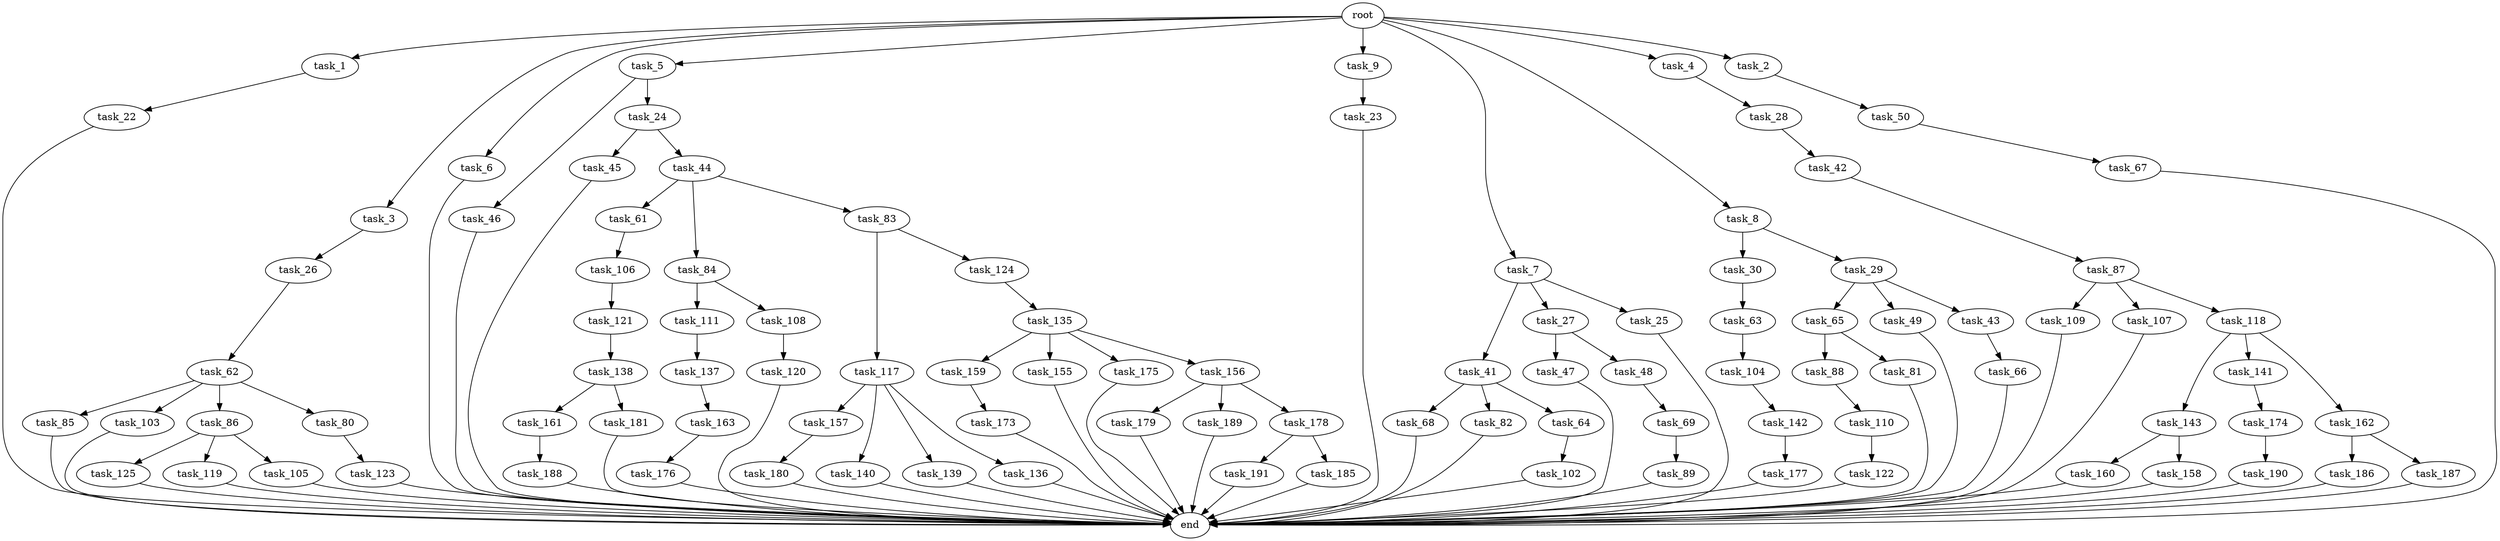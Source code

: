 digraph G {
  task_110 [size="309237645312.000000"];
  task_180 [size="77309411328.000000"];
  task_47 [size="420906795008.000000"];
  task_62 [size="858993459200.000000"];
  task_157 [size="34359738368.000000"];
  task_41 [size="309237645312.000000"];
  task_106 [size="309237645312.000000"];
  task_177 [size="309237645312.000000"];
  task_22 [size="34359738368.000000"];
  task_102 [size="214748364800.000000"];
  task_159 [size="420906795008.000000"];
  task_123 [size="77309411328.000000"];
  task_30 [size="695784701952.000000"];
  task_111 [size="549755813888.000000"];
  end [size="0.000000"];
  task_27 [size="309237645312.000000"];
  task_125 [size="858993459200.000000"];
  task_104 [size="549755813888.000000"];
  task_138 [size="549755813888.000000"];
  task_143 [size="34359738368.000000"];
  task_122 [size="77309411328.000000"];
  task_1 [size="1024.000000"];
  task_66 [size="420906795008.000000"];
  task_61 [size="420906795008.000000"];
  task_173 [size="695784701952.000000"];
  task_3 [size="1024.000000"];
  task_6 [size="1024.000000"];
  task_161 [size="77309411328.000000"];
  task_119 [size="858993459200.000000"];
  task_85 [size="77309411328.000000"];
  task_160 [size="420906795008.000000"];
  task_26 [size="858993459200.000000"];
  task_5 [size="1024.000000"];
  task_141 [size="34359738368.000000"];
  task_25 [size="309237645312.000000"];
  task_46 [size="214748364800.000000"];
  task_188 [size="309237645312.000000"];
  task_162 [size="34359738368.000000"];
  task_9 [size="1024.000000"];
  task_68 [size="420906795008.000000"];
  task_67 [size="420906795008.000000"];
  task_29 [size="695784701952.000000"];
  task_176 [size="420906795008.000000"];
  task_179 [size="695784701952.000000"];
  task_82 [size="420906795008.000000"];
  task_89 [size="695784701952.000000"];
  task_109 [size="549755813888.000000"];
  task_64 [size="420906795008.000000"];
  task_65 [size="34359738368.000000"];
  task_140 [size="34359738368.000000"];
  task_191 [size="77309411328.000000"];
  task_108 [size="549755813888.000000"];
  task_103 [size="77309411328.000000"];
  task_120 [size="309237645312.000000"];
  task_45 [size="214748364800.000000"];
  task_155 [size="420906795008.000000"];
  task_42 [size="214748364800.000000"];
  task_69 [size="420906795008.000000"];
  task_139 [size="34359738368.000000"];
  task_186 [size="695784701952.000000"];
  task_121 [size="137438953472.000000"];
  task_135 [size="34359738368.000000"];
  task_84 [size="420906795008.000000"];
  task_175 [size="420906795008.000000"];
  task_117 [size="309237645312.000000"];
  task_137 [size="137438953472.000000"];
  task_189 [size="695784701952.000000"];
  task_158 [size="420906795008.000000"];
  task_187 [size="695784701952.000000"];
  task_107 [size="549755813888.000000"];
  task_88 [size="34359738368.000000"];
  task_83 [size="420906795008.000000"];
  task_7 [size="1024.000000"];
  task_136 [size="34359738368.000000"];
  task_50 [size="137438953472.000000"];
  task_48 [size="420906795008.000000"];
  task_24 [size="214748364800.000000"];
  task_118 [size="549755813888.000000"];
  task_142 [size="858993459200.000000"];
  task_28 [size="214748364800.000000"];
  root [size="0.000000"];
  task_49 [size="34359738368.000000"];
  task_124 [size="309237645312.000000"];
  task_23 [size="858993459200.000000"];
  task_81 [size="34359738368.000000"];
  task_8 [size="1024.000000"];
  task_156 [size="420906795008.000000"];
  task_44 [size="214748364800.000000"];
  task_163 [size="214748364800.000000"];
  task_181 [size="77309411328.000000"];
  task_87 [size="77309411328.000000"];
  task_178 [size="695784701952.000000"];
  task_105 [size="858993459200.000000"];
  task_4 [size="1024.000000"];
  task_174 [size="137438953472.000000"];
  task_63 [size="137438953472.000000"];
  task_190 [size="34359738368.000000"];
  task_185 [size="77309411328.000000"];
  task_86 [size="77309411328.000000"];
  task_2 [size="1024.000000"];
  task_80 [size="77309411328.000000"];
  task_43 [size="34359738368.000000"];

  task_110 -> task_122 [size="75497472.000000"];
  task_180 -> end [size="1.000000"];
  task_47 -> end [size="1.000000"];
  task_62 -> task_103 [size="75497472.000000"];
  task_62 -> task_80 [size="75497472.000000"];
  task_62 -> task_85 [size="75497472.000000"];
  task_62 -> task_86 [size="75497472.000000"];
  task_157 -> task_180 [size="75497472.000000"];
  task_41 -> task_64 [size="411041792.000000"];
  task_41 -> task_68 [size="411041792.000000"];
  task_41 -> task_82 [size="411041792.000000"];
  task_106 -> task_121 [size="134217728.000000"];
  task_177 -> end [size="1.000000"];
  task_22 -> end [size="1.000000"];
  task_102 -> end [size="1.000000"];
  task_159 -> task_173 [size="679477248.000000"];
  task_123 -> end [size="1.000000"];
  task_30 -> task_63 [size="134217728.000000"];
  task_111 -> task_137 [size="134217728.000000"];
  task_27 -> task_48 [size="411041792.000000"];
  task_27 -> task_47 [size="411041792.000000"];
  task_125 -> end [size="1.000000"];
  task_104 -> task_142 [size="838860800.000000"];
  task_138 -> task_161 [size="75497472.000000"];
  task_138 -> task_181 [size="75497472.000000"];
  task_143 -> task_158 [size="411041792.000000"];
  task_143 -> task_160 [size="411041792.000000"];
  task_122 -> end [size="1.000000"];
  task_1 -> task_22 [size="33554432.000000"];
  task_66 -> end [size="1.000000"];
  task_61 -> task_106 [size="301989888.000000"];
  task_173 -> end [size="1.000000"];
  task_3 -> task_26 [size="838860800.000000"];
  task_6 -> end [size="1.000000"];
  task_161 -> task_188 [size="301989888.000000"];
  task_119 -> end [size="1.000000"];
  task_85 -> end [size="1.000000"];
  task_160 -> end [size="1.000000"];
  task_26 -> task_62 [size="838860800.000000"];
  task_5 -> task_24 [size="209715200.000000"];
  task_5 -> task_46 [size="209715200.000000"];
  task_141 -> task_174 [size="134217728.000000"];
  task_25 -> end [size="1.000000"];
  task_46 -> end [size="1.000000"];
  task_188 -> end [size="1.000000"];
  task_162 -> task_187 [size="679477248.000000"];
  task_162 -> task_186 [size="679477248.000000"];
  task_9 -> task_23 [size="838860800.000000"];
  task_68 -> end [size="1.000000"];
  task_67 -> end [size="1.000000"];
  task_29 -> task_43 [size="33554432.000000"];
  task_29 -> task_49 [size="33554432.000000"];
  task_29 -> task_65 [size="33554432.000000"];
  task_176 -> end [size="1.000000"];
  task_179 -> end [size="1.000000"];
  task_82 -> end [size="1.000000"];
  task_89 -> end [size="1.000000"];
  task_109 -> end [size="1.000000"];
  task_64 -> task_102 [size="209715200.000000"];
  task_65 -> task_88 [size="33554432.000000"];
  task_65 -> task_81 [size="33554432.000000"];
  task_140 -> end [size="1.000000"];
  task_191 -> end [size="1.000000"];
  task_108 -> task_120 [size="301989888.000000"];
  task_103 -> end [size="1.000000"];
  task_120 -> end [size="1.000000"];
  task_45 -> end [size="1.000000"];
  task_155 -> end [size="1.000000"];
  task_42 -> task_87 [size="75497472.000000"];
  task_69 -> task_89 [size="679477248.000000"];
  task_139 -> end [size="1.000000"];
  task_186 -> end [size="1.000000"];
  task_121 -> task_138 [size="536870912.000000"];
  task_135 -> task_156 [size="411041792.000000"];
  task_135 -> task_155 [size="411041792.000000"];
  task_135 -> task_159 [size="411041792.000000"];
  task_135 -> task_175 [size="411041792.000000"];
  task_84 -> task_111 [size="536870912.000000"];
  task_84 -> task_108 [size="536870912.000000"];
  task_175 -> end [size="1.000000"];
  task_117 -> task_136 [size="33554432.000000"];
  task_117 -> task_139 [size="33554432.000000"];
  task_117 -> task_140 [size="33554432.000000"];
  task_117 -> task_157 [size="33554432.000000"];
  task_137 -> task_163 [size="209715200.000000"];
  task_189 -> end [size="1.000000"];
  task_158 -> end [size="1.000000"];
  task_187 -> end [size="1.000000"];
  task_107 -> end [size="1.000000"];
  task_88 -> task_110 [size="301989888.000000"];
  task_83 -> task_117 [size="301989888.000000"];
  task_83 -> task_124 [size="301989888.000000"];
  task_7 -> task_27 [size="301989888.000000"];
  task_7 -> task_41 [size="301989888.000000"];
  task_7 -> task_25 [size="301989888.000000"];
  task_136 -> end [size="1.000000"];
  task_50 -> task_67 [size="411041792.000000"];
  task_48 -> task_69 [size="411041792.000000"];
  task_24 -> task_45 [size="209715200.000000"];
  task_24 -> task_44 [size="209715200.000000"];
  task_118 -> task_143 [size="33554432.000000"];
  task_118 -> task_141 [size="33554432.000000"];
  task_118 -> task_162 [size="33554432.000000"];
  task_142 -> task_177 [size="301989888.000000"];
  task_28 -> task_42 [size="209715200.000000"];
  root -> task_9 [size="1.000000"];
  root -> task_5 [size="1.000000"];
  root -> task_7 [size="1.000000"];
  root -> task_2 [size="1.000000"];
  root -> task_1 [size="1.000000"];
  root -> task_8 [size="1.000000"];
  root -> task_4 [size="1.000000"];
  root -> task_3 [size="1.000000"];
  root -> task_6 [size="1.000000"];
  task_49 -> end [size="1.000000"];
  task_124 -> task_135 [size="33554432.000000"];
  task_23 -> end [size="1.000000"];
  task_81 -> end [size="1.000000"];
  task_8 -> task_30 [size="679477248.000000"];
  task_8 -> task_29 [size="679477248.000000"];
  task_156 -> task_189 [size="679477248.000000"];
  task_156 -> task_178 [size="679477248.000000"];
  task_156 -> task_179 [size="679477248.000000"];
  task_44 -> task_83 [size="411041792.000000"];
  task_44 -> task_61 [size="411041792.000000"];
  task_44 -> task_84 [size="411041792.000000"];
  task_163 -> task_176 [size="411041792.000000"];
  task_181 -> end [size="1.000000"];
  task_87 -> task_118 [size="536870912.000000"];
  task_87 -> task_109 [size="536870912.000000"];
  task_87 -> task_107 [size="536870912.000000"];
  task_178 -> task_185 [size="75497472.000000"];
  task_178 -> task_191 [size="75497472.000000"];
  task_105 -> end [size="1.000000"];
  task_4 -> task_28 [size="209715200.000000"];
  task_174 -> task_190 [size="33554432.000000"];
  task_63 -> task_104 [size="536870912.000000"];
  task_190 -> end [size="1.000000"];
  task_185 -> end [size="1.000000"];
  task_86 -> task_119 [size="838860800.000000"];
  task_86 -> task_105 [size="838860800.000000"];
  task_86 -> task_125 [size="838860800.000000"];
  task_2 -> task_50 [size="134217728.000000"];
  task_80 -> task_123 [size="75497472.000000"];
  task_43 -> task_66 [size="411041792.000000"];
}
